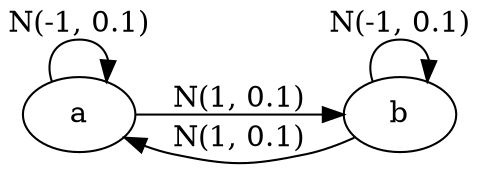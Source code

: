 digraph {
    rankdir = "LR";
    overlap = false;
    a
    b

    a -> a [label = "N(-1, 0.1)"];
    b -> b [label = "N(-1, 0.1)"];
    a -> b [label = "N(1, 0.1)"];
    b -> a [label = "N(1, 0.1)"];
}
